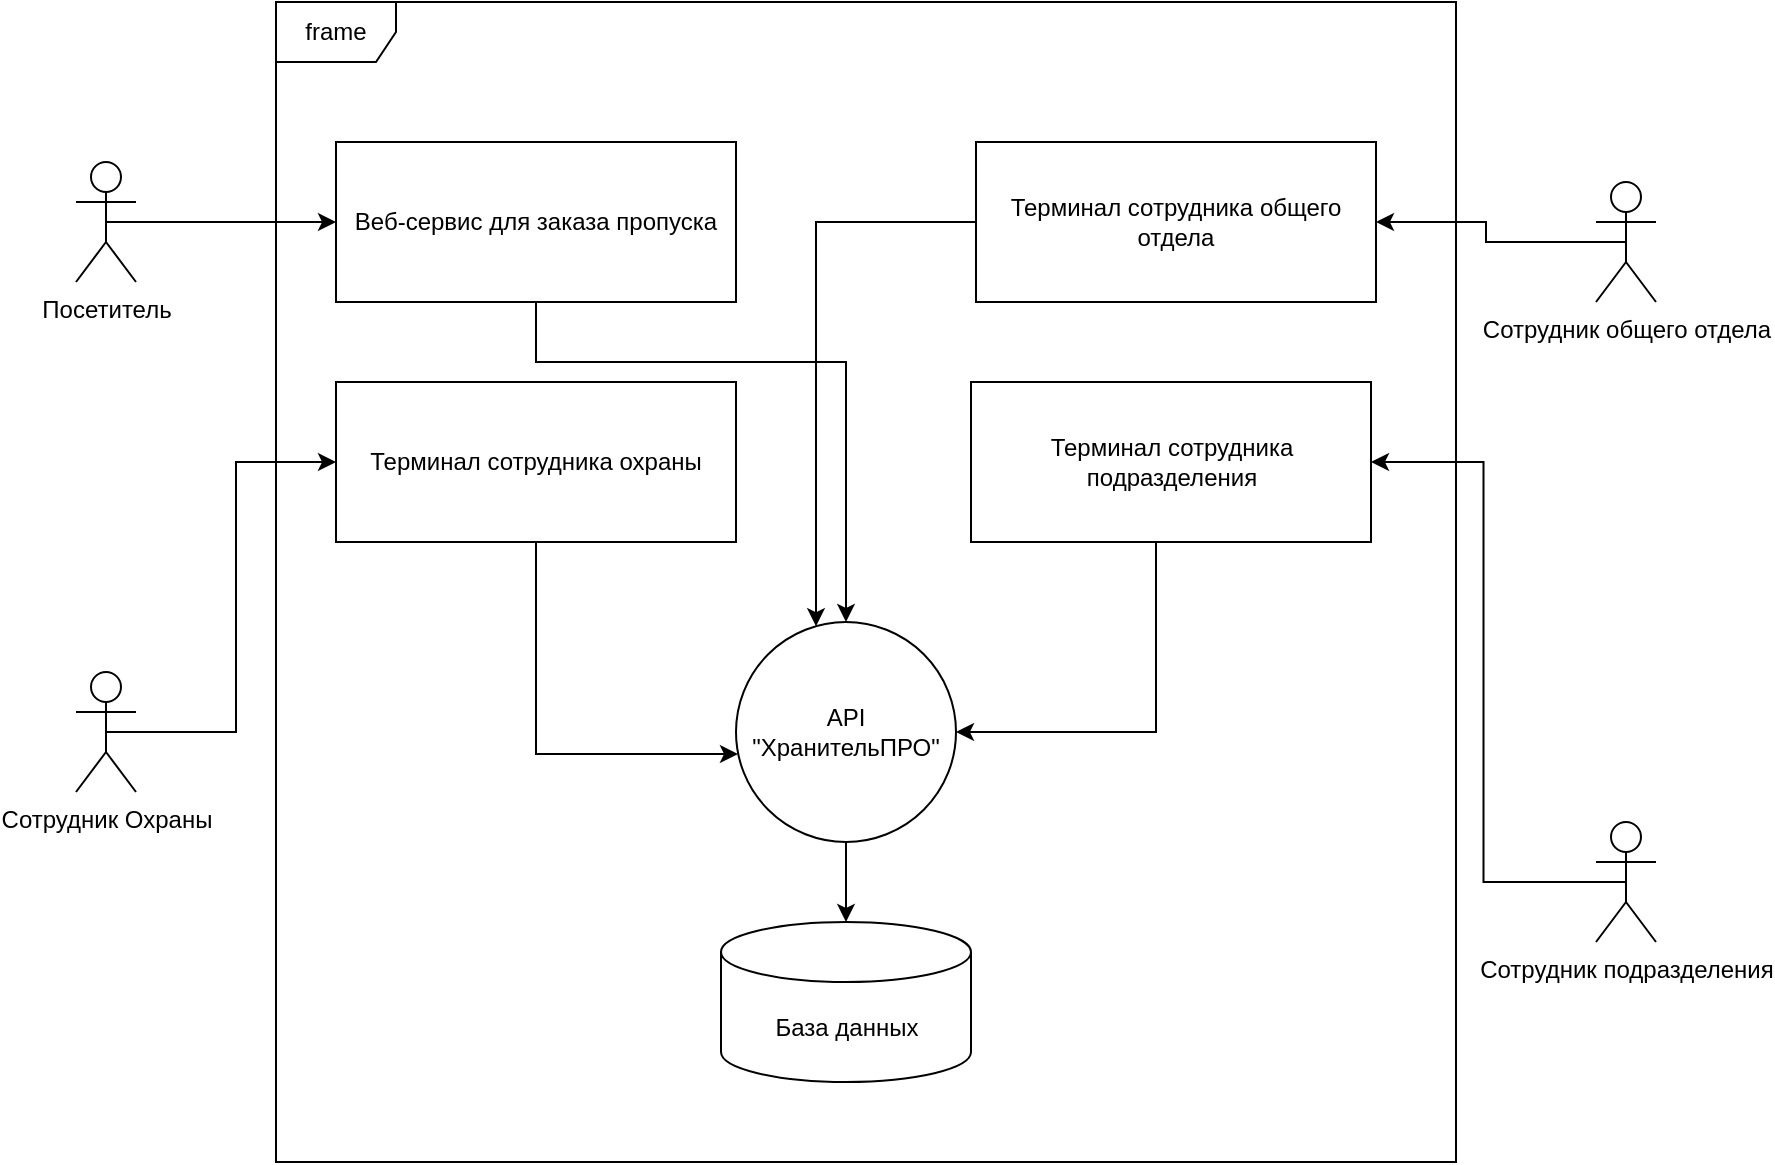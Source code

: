 <mxfile version="20.8.16" type="device"><diagram name="Page-1" id="oO5woWxTIZyasdHV5vYn"><mxGraphModel dx="2284" dy="843" grid="1" gridSize="10" guides="1" tooltips="1" connect="1" arrows="1" fold="1" page="1" pageScale="1" pageWidth="850" pageHeight="1100" math="0" shadow="0"><root><mxCell id="0"/><mxCell id="1" parent="0"/><mxCell id="WSWnqOMybjL7sUjIld4i-7" value="frame" style="shape=umlFrame;whiteSpace=wrap;html=1;" vertex="1" parent="1"><mxGeometry x="80" y="110" width="590" height="580" as="geometry"/></mxCell><mxCell id="WSWnqOMybjL7sUjIld4i-49" style="edgeStyle=orthogonalEdgeStyle;rounded=0;orthogonalLoop=1;jettySize=auto;html=1;exitX=0.5;exitY=0.5;exitDx=0;exitDy=0;exitPerimeter=0;entryX=0;entryY=0.5;entryDx=0;entryDy=0;" edge="1" parent="1" source="WSWnqOMybjL7sUjIld4i-8" target="WSWnqOMybjL7sUjIld4i-17"><mxGeometry relative="1" as="geometry"/></mxCell><mxCell id="WSWnqOMybjL7sUjIld4i-8" value="Сотрудник Охраны" style="shape=umlActor;verticalLabelPosition=bottom;verticalAlign=top;html=1;outlineConnect=0;" vertex="1" parent="1"><mxGeometry x="-20" y="445" width="30" height="60" as="geometry"/></mxCell><mxCell id="WSWnqOMybjL7sUjIld4i-48" style="edgeStyle=orthogonalEdgeStyle;rounded=0;orthogonalLoop=1;jettySize=auto;html=1;exitX=0.5;exitY=0.5;exitDx=0;exitDy=0;exitPerimeter=0;entryX=0;entryY=0.5;entryDx=0;entryDy=0;" edge="1" parent="1" source="WSWnqOMybjL7sUjIld4i-9" target="WSWnqOMybjL7sUjIld4i-14"><mxGeometry relative="1" as="geometry"/></mxCell><mxCell id="WSWnqOMybjL7sUjIld4i-9" value="Посетитель" style="shape=umlActor;verticalLabelPosition=bottom;verticalAlign=top;html=1;outlineConnect=0;" vertex="1" parent="1"><mxGeometry x="-20" y="190" width="30" height="60" as="geometry"/></mxCell><mxCell id="WSWnqOMybjL7sUjIld4i-51" style="edgeStyle=orthogonalEdgeStyle;rounded=0;orthogonalLoop=1;jettySize=auto;html=1;exitX=0.5;exitY=0.5;exitDx=0;exitDy=0;exitPerimeter=0;entryX=1;entryY=0.5;entryDx=0;entryDy=0;" edge="1" parent="1" source="WSWnqOMybjL7sUjIld4i-10" target="WSWnqOMybjL7sUjIld4i-15"><mxGeometry relative="1" as="geometry"/></mxCell><mxCell id="WSWnqOMybjL7sUjIld4i-10" value="Сотрудник общего отдела" style="shape=umlActor;verticalLabelPosition=bottom;verticalAlign=top;html=1;outlineConnect=0;" vertex="1" parent="1"><mxGeometry x="740" y="200" width="30" height="60" as="geometry"/></mxCell><mxCell id="WSWnqOMybjL7sUjIld4i-12" value="База данных" style="shape=cylinder3;whiteSpace=wrap;html=1;boundedLbl=1;backgroundOutline=1;size=15;" vertex="1" parent="1"><mxGeometry x="302.5" y="570" width="125" height="80" as="geometry"/></mxCell><mxCell id="WSWnqOMybjL7sUjIld4i-29" style="edgeStyle=orthogonalEdgeStyle;rounded=0;orthogonalLoop=1;jettySize=auto;html=1;" edge="1" parent="1" source="WSWnqOMybjL7sUjIld4i-14" target="WSWnqOMybjL7sUjIld4i-25"><mxGeometry relative="1" as="geometry"><Array as="points"><mxPoint x="210" y="290"/><mxPoint x="365" y="290"/></Array></mxGeometry></mxCell><mxCell id="WSWnqOMybjL7sUjIld4i-14" value="Веб-сервис для заказа пропуска" style="rounded=0;whiteSpace=wrap;html=1;" vertex="1" parent="1"><mxGeometry x="110" y="180" width="200" height="80" as="geometry"/></mxCell><mxCell id="WSWnqOMybjL7sUjIld4i-30" style="edgeStyle=orthogonalEdgeStyle;rounded=0;orthogonalLoop=1;jettySize=auto;html=1;" edge="1" parent="1" source="WSWnqOMybjL7sUjIld4i-15" target="WSWnqOMybjL7sUjIld4i-25"><mxGeometry relative="1" as="geometry"><Array as="points"><mxPoint x="350" y="220"/></Array></mxGeometry></mxCell><mxCell id="WSWnqOMybjL7sUjIld4i-15" value="Терминал сотрудника общего отдела" style="rounded=0;whiteSpace=wrap;html=1;" vertex="1" parent="1"><mxGeometry x="430" y="180" width="200" height="80" as="geometry"/></mxCell><mxCell id="WSWnqOMybjL7sUjIld4i-28" style="edgeStyle=orthogonalEdgeStyle;rounded=0;orthogonalLoop=1;jettySize=auto;html=1;entryX=1;entryY=0.5;entryDx=0;entryDy=0;" edge="1" parent="1" source="WSWnqOMybjL7sUjIld4i-16" target="WSWnqOMybjL7sUjIld4i-25"><mxGeometry relative="1" as="geometry"><Array as="points"><mxPoint x="520" y="475"/></Array></mxGeometry></mxCell><mxCell id="WSWnqOMybjL7sUjIld4i-16" value="Терминал сотрудника подразделения" style="rounded=0;whiteSpace=wrap;html=1;" vertex="1" parent="1"><mxGeometry x="427.5" y="300" width="200" height="80" as="geometry"/></mxCell><mxCell id="WSWnqOMybjL7sUjIld4i-27" style="edgeStyle=orthogonalEdgeStyle;rounded=0;orthogonalLoop=1;jettySize=auto;html=1;entryX=0.009;entryY=0.6;entryDx=0;entryDy=0;entryPerimeter=0;" edge="1" parent="1" source="WSWnqOMybjL7sUjIld4i-17" target="WSWnqOMybjL7sUjIld4i-25"><mxGeometry relative="1" as="geometry"/></mxCell><mxCell id="WSWnqOMybjL7sUjIld4i-17" value="Терминал сотрудника охраны" style="rounded=0;whiteSpace=wrap;html=1;" vertex="1" parent="1"><mxGeometry x="110" y="300" width="200" height="80" as="geometry"/></mxCell><mxCell id="WSWnqOMybjL7sUjIld4i-26" style="edgeStyle=orthogonalEdgeStyle;rounded=0;orthogonalLoop=1;jettySize=auto;html=1;" edge="1" parent="1" source="WSWnqOMybjL7sUjIld4i-25" target="WSWnqOMybjL7sUjIld4i-12"><mxGeometry relative="1" as="geometry"/></mxCell><mxCell id="WSWnqOMybjL7sUjIld4i-25" value="API &quot;ХранительПРО&quot;" style="ellipse;whiteSpace=wrap;html=1;aspect=fixed;" vertex="1" parent="1"><mxGeometry x="310" y="420" width="110" height="110" as="geometry"/></mxCell><mxCell id="WSWnqOMybjL7sUjIld4i-50" style="edgeStyle=orthogonalEdgeStyle;rounded=0;orthogonalLoop=1;jettySize=auto;html=1;exitX=0.5;exitY=0.5;exitDx=0;exitDy=0;exitPerimeter=0;entryX=1;entryY=0.5;entryDx=0;entryDy=0;" edge="1" parent="1" source="WSWnqOMybjL7sUjIld4i-31" target="WSWnqOMybjL7sUjIld4i-16"><mxGeometry relative="1" as="geometry"/></mxCell><mxCell id="WSWnqOMybjL7sUjIld4i-31" value="Сотрудник подразделения" style="shape=umlActor;verticalLabelPosition=bottom;verticalAlign=top;html=1;outlineConnect=0;" vertex="1" parent="1"><mxGeometry x="740" y="520" width="30" height="60" as="geometry"/></mxCell></root></mxGraphModel></diagram></mxfile>